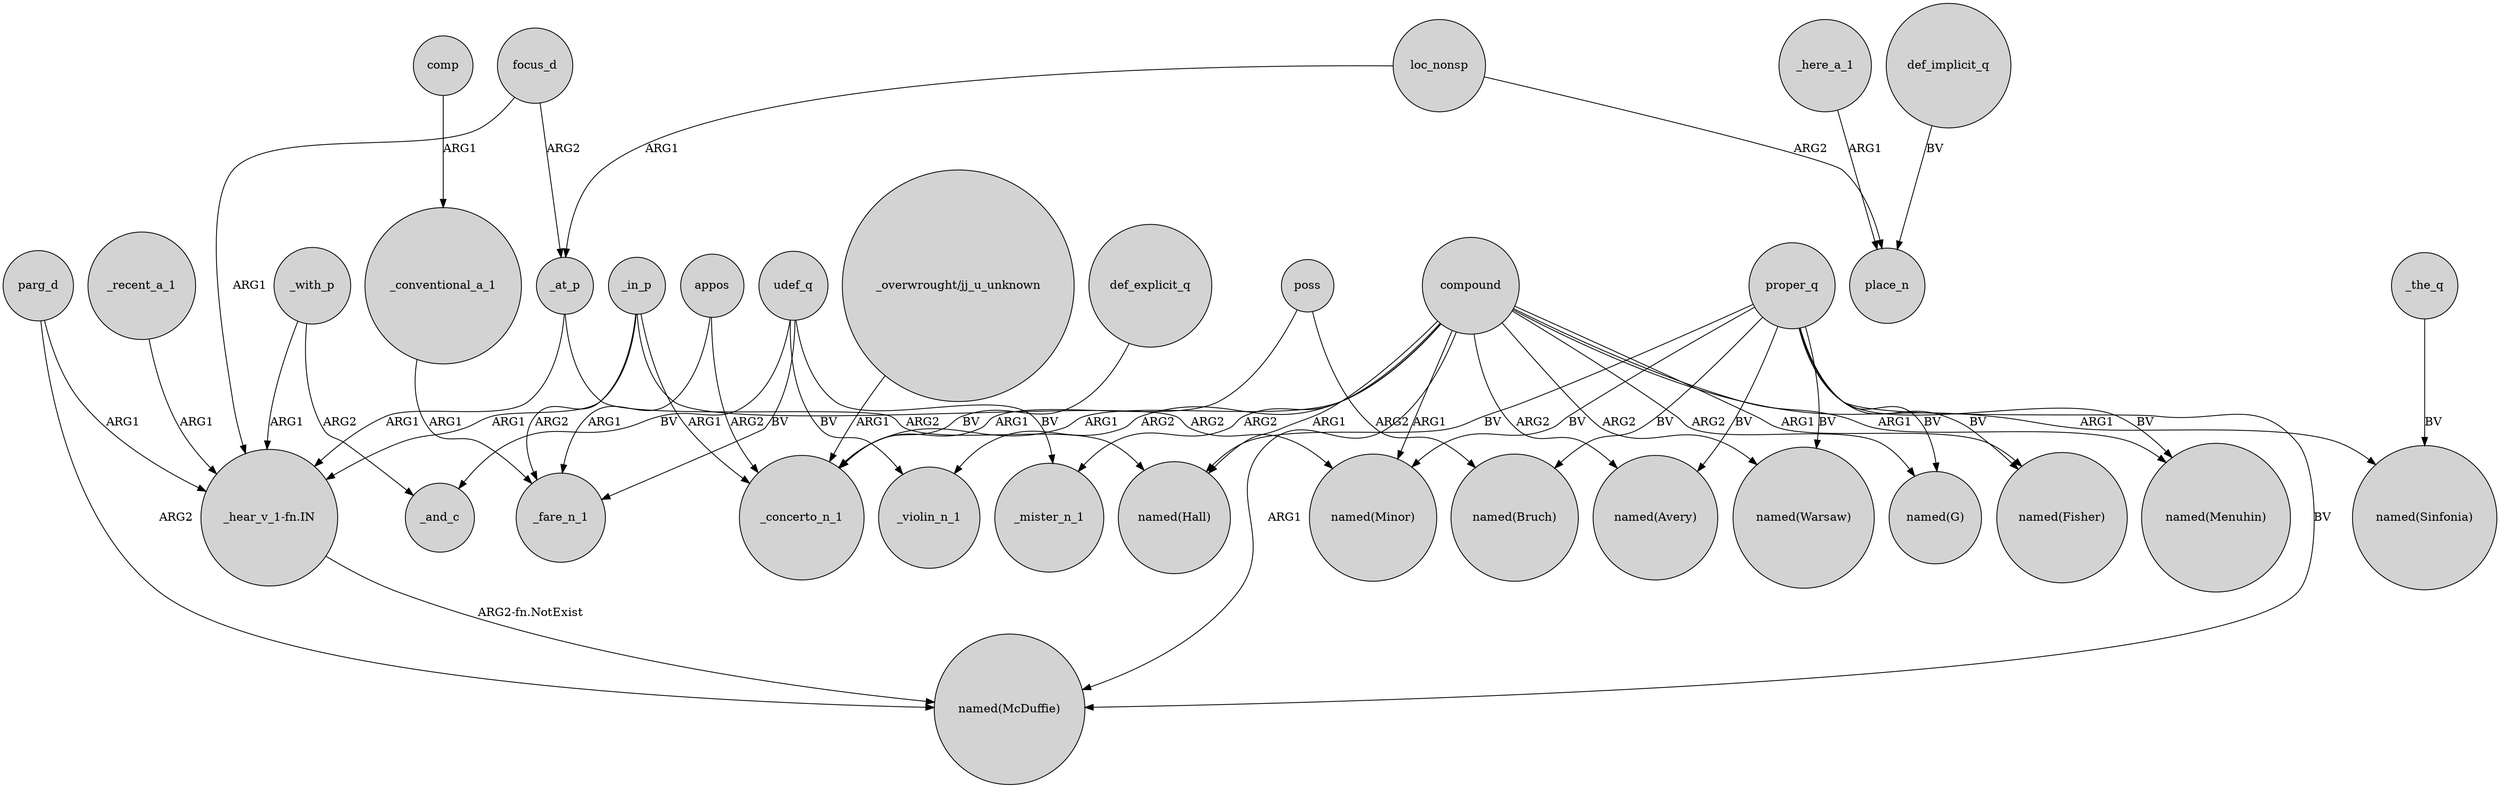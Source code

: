 digraph {
	node [shape=circle style=filled]
	_in_p -> _concerto_n_1 [label=ARG1]
	_with_p -> _and_c [label=ARG2]
	compound -> "named(McDuffie)" [label=ARG1]
	poss -> "named(Bruch)" [label=ARG2]
	_with_p -> "_hear_v_1-fn.IN" [label=ARG1]
	_here_a_1 -> place_n [label=ARG1]
	compound -> "named(Minor)" [label=ARG1]
	proper_q -> "named(McDuffie)" [label=BV]
	compound -> "named(Hall)" [label=ARG1]
	proper_q -> "named(Bruch)" [label=BV]
	udef_q -> _fare_n_1 [label=BV]
	compound -> _mister_n_1 [label=ARG2]
	proper_q -> "named(Fisher)" [label=BV]
	parg_d -> "_hear_v_1-fn.IN" [label=ARG1]
	compound -> "named(Avery)" [label=ARG2]
	compound -> _violin_n_1 [label=ARG2]
	udef_q -> _mister_n_1 [label=BV]
	def_explicit_q -> _concerto_n_1 [label=BV]
	def_implicit_q -> place_n [label=BV]
	appos -> _concerto_n_1 [label=ARG2]
	focus_d -> _at_p [label=ARG2]
	focus_d -> "_hear_v_1-fn.IN" [label=ARG1]
	_at_p -> "_hear_v_1-fn.IN" [label=ARG1]
	_at_p -> "named(Hall)" [label=ARG2]
	"_hear_v_1-fn.IN" -> "named(McDuffie)" [label="ARG2-fn.NotExist"]
	compound -> "named(Warsaw)" [label=ARG2]
	poss -> _concerto_n_1 [label=ARG1]
	udef_q -> _violin_n_1 [label=BV]
	compound -> "named(G)" [label=ARG2]
	proper_q -> "named(G)" [label=BV]
	_recent_a_1 -> "_hear_v_1-fn.IN" [label=ARG1]
	compound -> "named(Sinfonia)" [label=ARG1]
	_in_p -> "_hear_v_1-fn.IN" [label=ARG1]
	proper_q -> "named(Menuhin)" [label=BV]
	_in_p -> "named(Minor)" [label=ARG2]
	compound -> _concerto_n_1 [label=ARG1]
	proper_q -> "named(Avery)" [label=BV]
	loc_nonsp -> place_n [label=ARG2]
	compound -> "named(Fisher)" [label=ARG1]
	proper_q -> "named(Hall)" [label=BV]
	appos -> _fare_n_1 [label=ARG1]
	proper_q -> "named(Minor)" [label=BV]
	udef_q -> _and_c [label=BV]
	proper_q -> "named(Warsaw)" [label=BV]
	"_overwrought/jj_u_unknown" -> _concerto_n_1 [label=ARG1]
	_the_q -> "named(Sinfonia)" [label=BV]
	parg_d -> "named(McDuffie)" [label=ARG2]
	compound -> "named(Menuhin)" [label=ARG1]
	_conventional_a_1 -> _fare_n_1 [label=ARG1]
	_in_p -> _fare_n_1 [label=ARG2]
	comp -> _conventional_a_1 [label=ARG1]
	loc_nonsp -> _at_p [label=ARG1]
}

